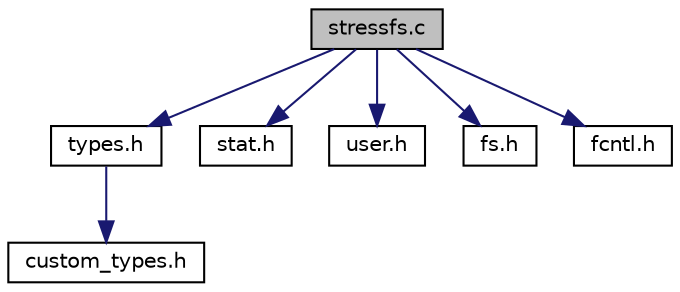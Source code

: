 digraph "stressfs.c"
{
  edge [fontname="Helvetica",fontsize="10",labelfontname="Helvetica",labelfontsize="10"];
  node [fontname="Helvetica",fontsize="10",shape=record];
  Node1 [label="stressfs.c",height=0.2,width=0.4,color="black", fillcolor="grey75", style="filled", fontcolor="black"];
  Node1 -> Node2 [color="midnightblue",fontsize="10",style="solid",fontname="Helvetica"];
  Node2 [label="types.h",height=0.2,width=0.4,color="black", fillcolor="white", style="filled",URL="$types_8h.html"];
  Node2 -> Node3 [color="midnightblue",fontsize="10",style="solid",fontname="Helvetica"];
  Node3 [label="custom_types.h",height=0.2,width=0.4,color="black", fillcolor="white", style="filled",URL="$custom__types_8h.html"];
  Node1 -> Node4 [color="midnightblue",fontsize="10",style="solid",fontname="Helvetica"];
  Node4 [label="stat.h",height=0.2,width=0.4,color="black", fillcolor="white", style="filled",URL="$stat_8h.html"];
  Node1 -> Node5 [color="midnightblue",fontsize="10",style="solid",fontname="Helvetica"];
  Node5 [label="user.h",height=0.2,width=0.4,color="black", fillcolor="white", style="filled",URL="$user_8h.html"];
  Node1 -> Node6 [color="midnightblue",fontsize="10",style="solid",fontname="Helvetica"];
  Node6 [label="fs.h",height=0.2,width=0.4,color="black", fillcolor="white", style="filled",URL="$fs_8h.html"];
  Node1 -> Node7 [color="midnightblue",fontsize="10",style="solid",fontname="Helvetica"];
  Node7 [label="fcntl.h",height=0.2,width=0.4,color="black", fillcolor="white", style="filled",URL="$fcntl_8h.html"];
}
